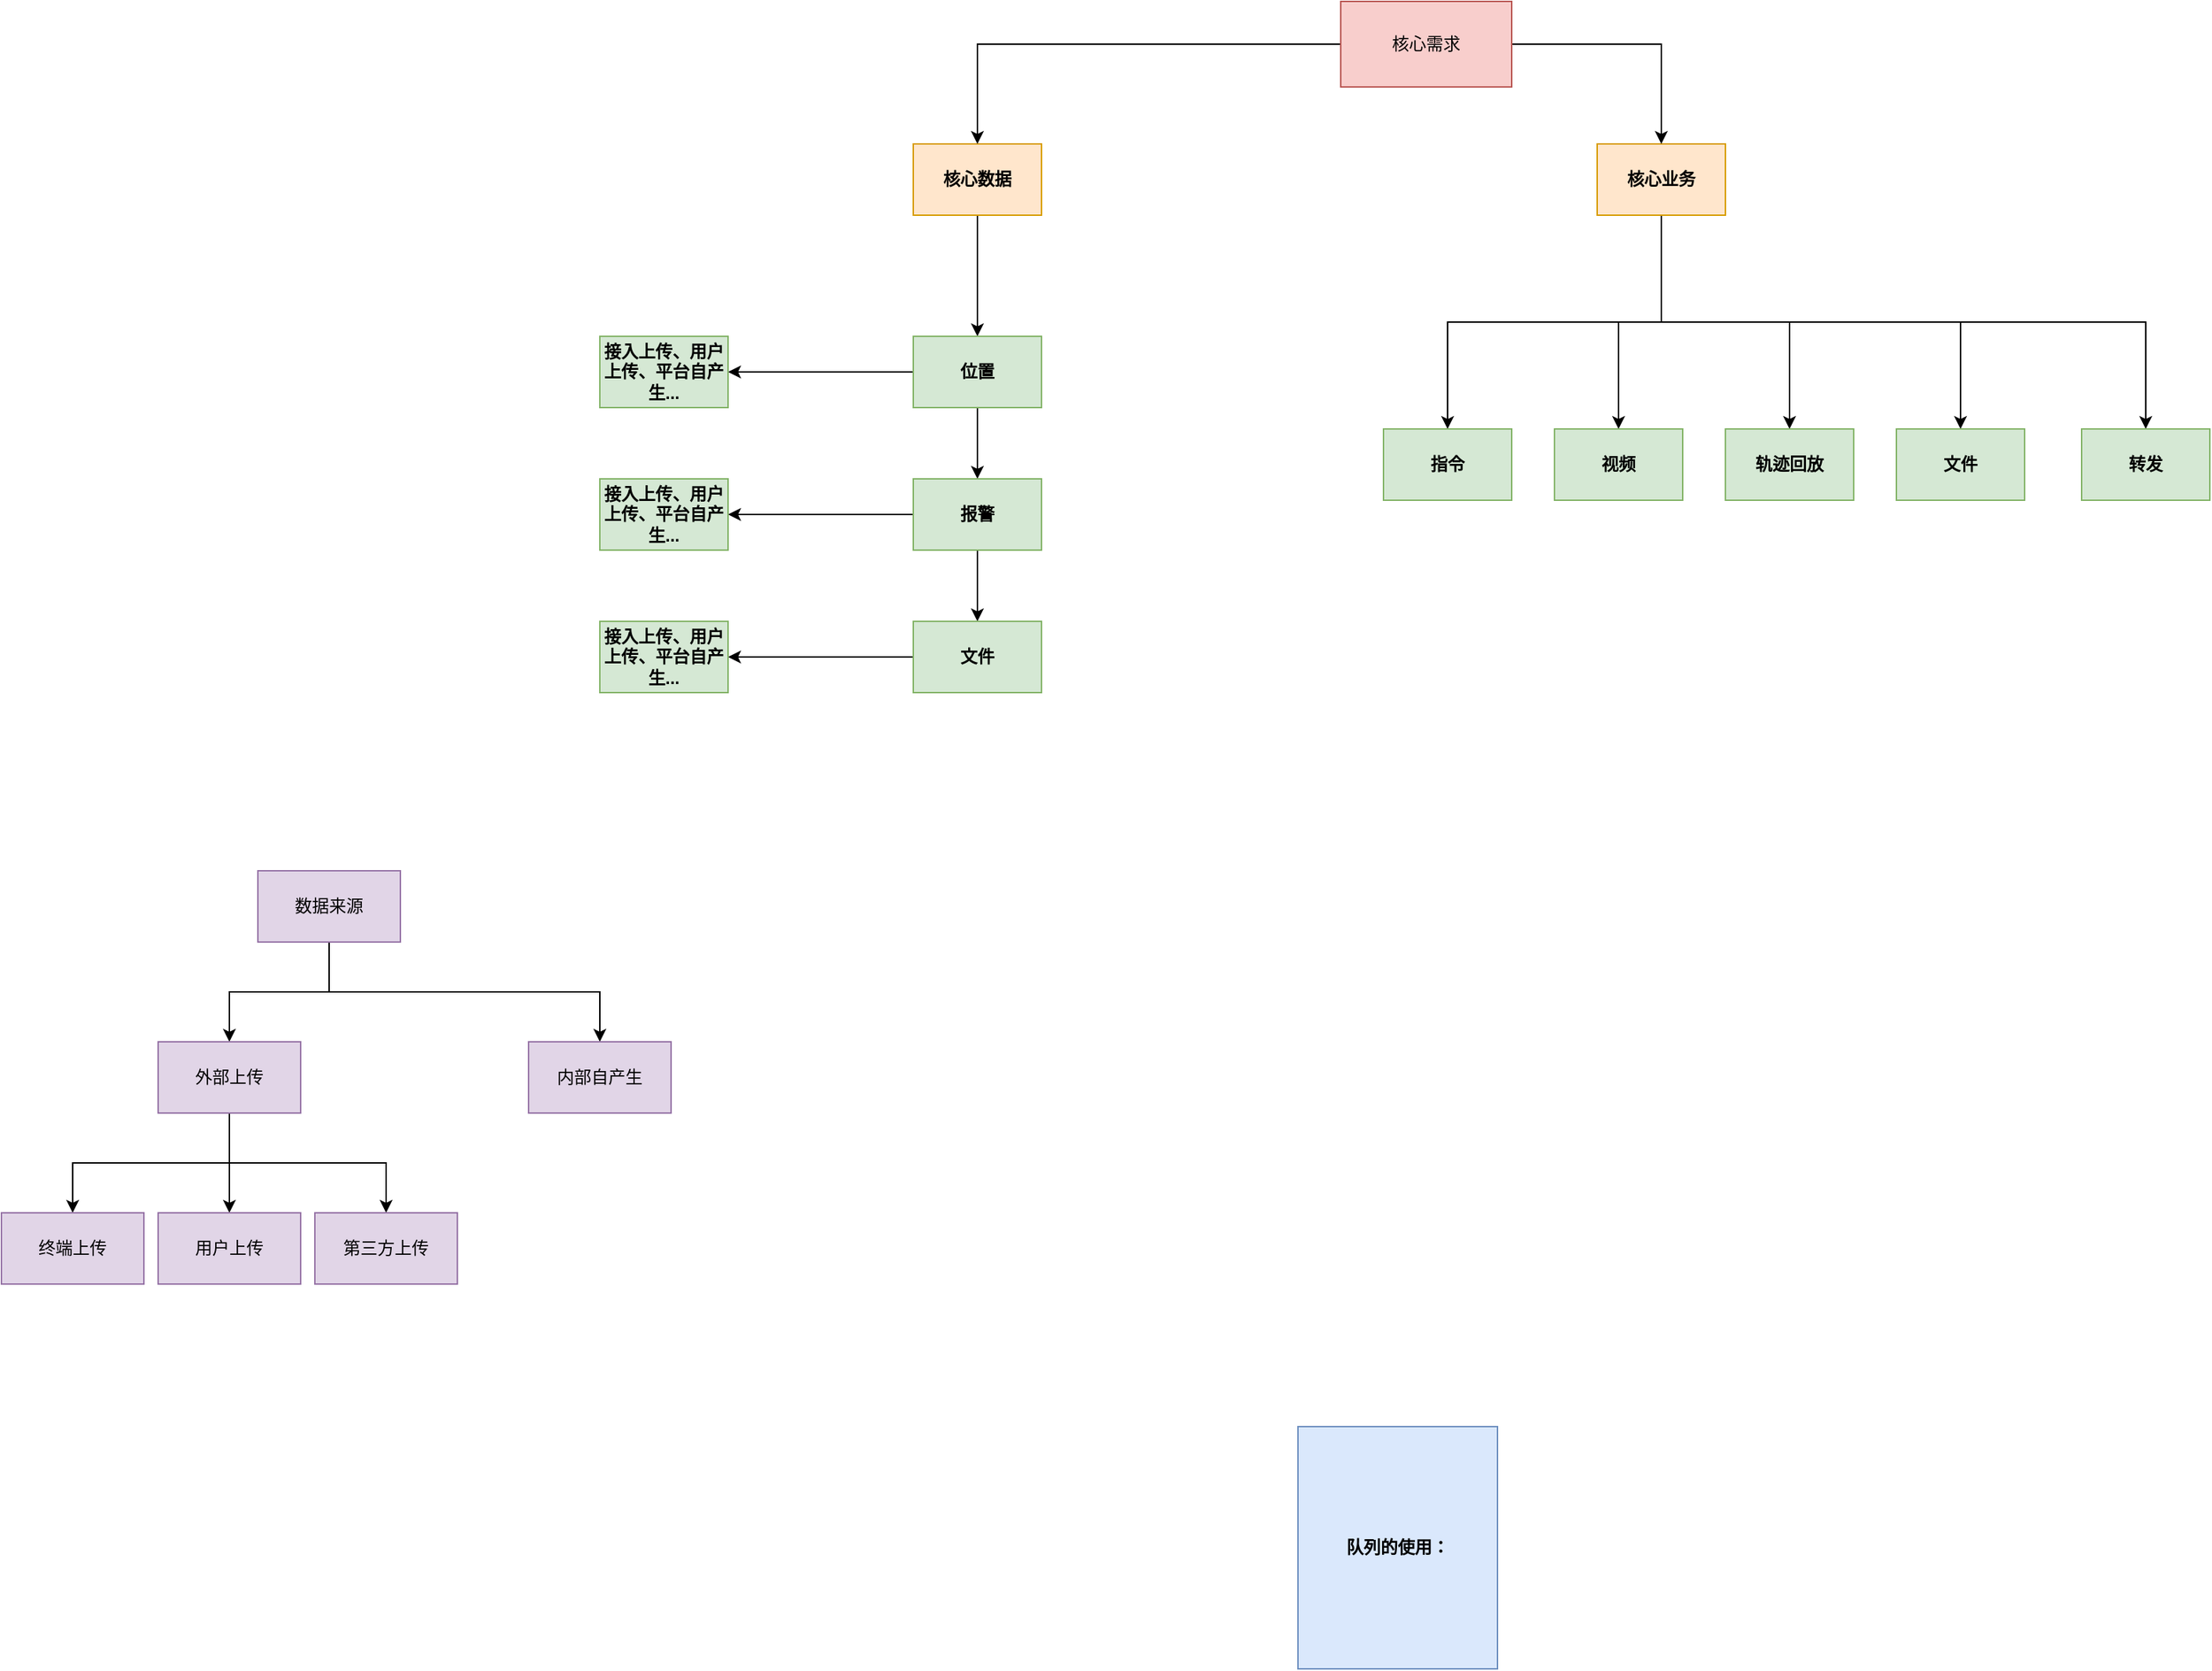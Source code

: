 <mxfile version="20.1.2" type="github">
  <diagram id="a1YMiP02obhroM_0bBU3" name="第 1 页">
    <mxGraphModel dx="2012" dy="628" grid="1" gridSize="10" guides="1" tooltips="1" connect="1" arrows="1" fold="1" page="1" pageScale="1" pageWidth="827" pageHeight="1169" math="0" shadow="0">
      <root>
        <mxCell id="0" />
        <mxCell id="1" parent="0" />
        <mxCell id="MO-1pDGfZUei4c9xiznD-2" value="队列的使用：" style="rounded=0;whiteSpace=wrap;html=1;fillColor=#dae8fc;strokeColor=#6c8ebf;fontStyle=1" vertex="1" parent="1">
          <mxGeometry x="150" y="1030" width="140" height="170" as="geometry" />
        </mxCell>
        <mxCell id="MO-1pDGfZUei4c9xiznD-5" value="" style="edgeStyle=orthogonalEdgeStyle;rounded=0;orthogonalLoop=1;jettySize=auto;html=1;" edge="1" parent="1" source="MO-1pDGfZUei4c9xiznD-3" target="MO-1pDGfZUei4c9xiznD-4">
          <mxGeometry relative="1" as="geometry" />
        </mxCell>
        <mxCell id="MO-1pDGfZUei4c9xiznD-3" value="核心数据" style="rounded=0;whiteSpace=wrap;html=1;fillColor=#ffe6cc;strokeColor=#d79b00;fontStyle=1" vertex="1" parent="1">
          <mxGeometry x="-120" y="130" width="90" height="50" as="geometry" />
        </mxCell>
        <mxCell id="MO-1pDGfZUei4c9xiznD-7" value="" style="edgeStyle=orthogonalEdgeStyle;rounded=0;orthogonalLoop=1;jettySize=auto;html=1;" edge="1" parent="1" source="MO-1pDGfZUei4c9xiznD-4" target="MO-1pDGfZUei4c9xiznD-6">
          <mxGeometry relative="1" as="geometry" />
        </mxCell>
        <mxCell id="MO-1pDGfZUei4c9xiznD-32" value="" style="edgeStyle=orthogonalEdgeStyle;rounded=0;orthogonalLoop=1;jettySize=auto;html=1;" edge="1" parent="1" source="MO-1pDGfZUei4c9xiznD-4" target="MO-1pDGfZUei4c9xiznD-31">
          <mxGeometry relative="1" as="geometry" />
        </mxCell>
        <mxCell id="MO-1pDGfZUei4c9xiznD-4" value="位置" style="rounded=0;whiteSpace=wrap;html=1;fillColor=#d5e8d4;strokeColor=#82b366;fontStyle=1" vertex="1" parent="1">
          <mxGeometry x="-120" y="265" width="90" height="50" as="geometry" />
        </mxCell>
        <mxCell id="MO-1pDGfZUei4c9xiznD-9" value="" style="edgeStyle=orthogonalEdgeStyle;rounded=0;orthogonalLoop=1;jettySize=auto;html=1;" edge="1" parent="1" source="MO-1pDGfZUei4c9xiznD-6" target="MO-1pDGfZUei4c9xiznD-8">
          <mxGeometry relative="1" as="geometry" />
        </mxCell>
        <mxCell id="MO-1pDGfZUei4c9xiznD-34" value="" style="edgeStyle=orthogonalEdgeStyle;rounded=0;orthogonalLoop=1;jettySize=auto;html=1;" edge="1" parent="1" source="MO-1pDGfZUei4c9xiznD-6" target="MO-1pDGfZUei4c9xiznD-33">
          <mxGeometry relative="1" as="geometry" />
        </mxCell>
        <mxCell id="MO-1pDGfZUei4c9xiznD-6" value="报警" style="rounded=0;whiteSpace=wrap;html=1;fillColor=#d5e8d4;strokeColor=#82b366;fontStyle=1" vertex="1" parent="1">
          <mxGeometry x="-120" y="365" width="90" height="50" as="geometry" />
        </mxCell>
        <mxCell id="MO-1pDGfZUei4c9xiznD-36" value="" style="edgeStyle=orthogonalEdgeStyle;rounded=0;orthogonalLoop=1;jettySize=auto;html=1;" edge="1" parent="1" source="MO-1pDGfZUei4c9xiznD-8" target="MO-1pDGfZUei4c9xiznD-35">
          <mxGeometry relative="1" as="geometry" />
        </mxCell>
        <mxCell id="MO-1pDGfZUei4c9xiznD-8" value="文件" style="rounded=0;whiteSpace=wrap;html=1;fillColor=#d5e8d4;strokeColor=#82b366;fontStyle=1" vertex="1" parent="1">
          <mxGeometry x="-120" y="465" width="90" height="50" as="geometry" />
        </mxCell>
        <mxCell id="MO-1pDGfZUei4c9xiznD-12" value="" style="edgeStyle=orthogonalEdgeStyle;rounded=0;orthogonalLoop=1;jettySize=auto;html=1;exitX=0.5;exitY=1;exitDx=0;exitDy=0;" edge="1" parent="1" source="MO-1pDGfZUei4c9xiznD-10" target="MO-1pDGfZUei4c9xiznD-11">
          <mxGeometry relative="1" as="geometry" />
        </mxCell>
        <mxCell id="MO-1pDGfZUei4c9xiznD-14" value="" style="edgeStyle=orthogonalEdgeStyle;rounded=0;orthogonalLoop=1;jettySize=auto;html=1;" edge="1" parent="1" source="MO-1pDGfZUei4c9xiznD-10" target="MO-1pDGfZUei4c9xiznD-13">
          <mxGeometry relative="1" as="geometry" />
        </mxCell>
        <mxCell id="MO-1pDGfZUei4c9xiznD-16" value="" style="edgeStyle=orthogonalEdgeStyle;rounded=0;orthogonalLoop=1;jettySize=auto;html=1;exitX=0.5;exitY=1;exitDx=0;exitDy=0;" edge="1" parent="1" source="MO-1pDGfZUei4c9xiznD-10" target="MO-1pDGfZUei4c9xiznD-15">
          <mxGeometry relative="1" as="geometry" />
        </mxCell>
        <mxCell id="MO-1pDGfZUei4c9xiznD-22" value="" style="edgeStyle=orthogonalEdgeStyle;rounded=0;orthogonalLoop=1;jettySize=auto;html=1;exitX=0.5;exitY=1;exitDx=0;exitDy=0;" edge="1" parent="1" source="MO-1pDGfZUei4c9xiznD-10" target="MO-1pDGfZUei4c9xiznD-21">
          <mxGeometry relative="1" as="geometry" />
        </mxCell>
        <mxCell id="MO-1pDGfZUei4c9xiznD-28" value="" style="edgeStyle=orthogonalEdgeStyle;rounded=0;orthogonalLoop=1;jettySize=auto;html=1;exitX=0.5;exitY=1;exitDx=0;exitDy=0;" edge="1" parent="1" source="MO-1pDGfZUei4c9xiznD-10" target="MO-1pDGfZUei4c9xiznD-27">
          <mxGeometry relative="1" as="geometry" />
        </mxCell>
        <mxCell id="MO-1pDGfZUei4c9xiznD-10" value="核心业务" style="rounded=0;whiteSpace=wrap;html=1;fillColor=#ffe6cc;strokeColor=#d79b00;fontStyle=1" vertex="1" parent="1">
          <mxGeometry x="360" y="130" width="90" height="50" as="geometry" />
        </mxCell>
        <mxCell id="MO-1pDGfZUei4c9xiznD-11" value="指令" style="rounded=0;whiteSpace=wrap;html=1;fillColor=#d5e8d4;strokeColor=#82b366;fontStyle=1" vertex="1" parent="1">
          <mxGeometry x="210" y="330" width="90" height="50" as="geometry" />
        </mxCell>
        <mxCell id="MO-1pDGfZUei4c9xiznD-13" value="视频" style="rounded=0;whiteSpace=wrap;html=1;fillColor=#d5e8d4;strokeColor=#82b366;fontStyle=1" vertex="1" parent="1">
          <mxGeometry x="330" y="330" width="90" height="50" as="geometry" />
        </mxCell>
        <mxCell id="MO-1pDGfZUei4c9xiznD-15" value="轨迹回放" style="rounded=0;whiteSpace=wrap;html=1;fillColor=#d5e8d4;strokeColor=#82b366;fontStyle=1" vertex="1" parent="1">
          <mxGeometry x="450" y="330" width="90" height="50" as="geometry" />
        </mxCell>
        <mxCell id="MO-1pDGfZUei4c9xiznD-21" value="文件" style="rounded=0;whiteSpace=wrap;html=1;fillColor=#d5e8d4;strokeColor=#82b366;fontStyle=1" vertex="1" parent="1">
          <mxGeometry x="570" y="330" width="90" height="50" as="geometry" />
        </mxCell>
        <mxCell id="MO-1pDGfZUei4c9xiznD-24" style="edgeStyle=orthogonalEdgeStyle;rounded=0;orthogonalLoop=1;jettySize=auto;html=1;entryX=0.5;entryY=0;entryDx=0;entryDy=0;" edge="1" parent="1" source="MO-1pDGfZUei4c9xiznD-23" target="MO-1pDGfZUei4c9xiznD-3">
          <mxGeometry relative="1" as="geometry" />
        </mxCell>
        <mxCell id="MO-1pDGfZUei4c9xiznD-25" style="edgeStyle=orthogonalEdgeStyle;rounded=0;orthogonalLoop=1;jettySize=auto;html=1;entryX=0.5;entryY=0;entryDx=0;entryDy=0;" edge="1" parent="1" source="MO-1pDGfZUei4c9xiznD-23" target="MO-1pDGfZUei4c9xiznD-10">
          <mxGeometry relative="1" as="geometry" />
        </mxCell>
        <mxCell id="MO-1pDGfZUei4c9xiznD-23" value="核心需求" style="rounded=0;whiteSpace=wrap;html=1;fillColor=#f8cecc;strokeColor=#b85450;" vertex="1" parent="1">
          <mxGeometry x="180" y="30" width="120" height="60" as="geometry" />
        </mxCell>
        <mxCell id="MO-1pDGfZUei4c9xiznD-27" value="转发" style="rounded=0;whiteSpace=wrap;html=1;fillColor=#d5e8d4;strokeColor=#82b366;fontStyle=1" vertex="1" parent="1">
          <mxGeometry x="700" y="330" width="90" height="50" as="geometry" />
        </mxCell>
        <mxCell id="MO-1pDGfZUei4c9xiznD-31" value="接入上传、用户上传、平台自产生..." style="rounded=0;whiteSpace=wrap;html=1;fillColor=#d5e8d4;strokeColor=#82b366;fontStyle=1" vertex="1" parent="1">
          <mxGeometry x="-340" y="265" width="90" height="50" as="geometry" />
        </mxCell>
        <mxCell id="MO-1pDGfZUei4c9xiznD-33" value="接入上传、用户上传、平台自产生..." style="rounded=0;whiteSpace=wrap;html=1;fillColor=#d5e8d4;strokeColor=#82b366;fontStyle=1" vertex="1" parent="1">
          <mxGeometry x="-340" y="365" width="90" height="50" as="geometry" />
        </mxCell>
        <mxCell id="MO-1pDGfZUei4c9xiznD-35" value="接入上传、用户上传、平台自产生..." style="rounded=0;whiteSpace=wrap;html=1;fillColor=#d5e8d4;strokeColor=#82b366;fontStyle=1" vertex="1" parent="1">
          <mxGeometry x="-340" y="465" width="90" height="50" as="geometry" />
        </mxCell>
        <mxCell id="MO-1pDGfZUei4c9xiznD-39" value="" style="edgeStyle=orthogonalEdgeStyle;rounded=0;orthogonalLoop=1;jettySize=auto;html=1;" edge="1" parent="1" source="MO-1pDGfZUei4c9xiznD-37" target="MO-1pDGfZUei4c9xiznD-38">
          <mxGeometry relative="1" as="geometry" />
        </mxCell>
        <mxCell id="MO-1pDGfZUei4c9xiznD-41" value="" style="edgeStyle=orthogonalEdgeStyle;rounded=0;orthogonalLoop=1;jettySize=auto;html=1;exitX=0.5;exitY=1;exitDx=0;exitDy=0;" edge="1" parent="1" source="MO-1pDGfZUei4c9xiznD-37" target="MO-1pDGfZUei4c9xiznD-40">
          <mxGeometry relative="1" as="geometry" />
        </mxCell>
        <mxCell id="MO-1pDGfZUei4c9xiznD-37" value="数据来源" style="rounded=0;whiteSpace=wrap;html=1;fillColor=#e1d5e7;strokeColor=#9673a6;" vertex="1" parent="1">
          <mxGeometry x="-580" y="640" width="100" height="50" as="geometry" />
        </mxCell>
        <mxCell id="MO-1pDGfZUei4c9xiznD-43" value="" style="edgeStyle=orthogonalEdgeStyle;rounded=0;orthogonalLoop=1;jettySize=auto;html=1;exitX=0.5;exitY=1;exitDx=0;exitDy=0;" edge="1" parent="1" source="MO-1pDGfZUei4c9xiznD-38" target="MO-1pDGfZUei4c9xiznD-42">
          <mxGeometry relative="1" as="geometry" />
        </mxCell>
        <mxCell id="MO-1pDGfZUei4c9xiznD-45" value="" style="edgeStyle=orthogonalEdgeStyle;rounded=0;orthogonalLoop=1;jettySize=auto;html=1;" edge="1" parent="1" source="MO-1pDGfZUei4c9xiznD-38" target="MO-1pDGfZUei4c9xiznD-44">
          <mxGeometry relative="1" as="geometry" />
        </mxCell>
        <mxCell id="MO-1pDGfZUei4c9xiznD-47" value="" style="edgeStyle=orthogonalEdgeStyle;rounded=0;orthogonalLoop=1;jettySize=auto;html=1;exitX=0.5;exitY=1;exitDx=0;exitDy=0;" edge="1" parent="1" source="MO-1pDGfZUei4c9xiznD-38" target="MO-1pDGfZUei4c9xiznD-46">
          <mxGeometry relative="1" as="geometry" />
        </mxCell>
        <mxCell id="MO-1pDGfZUei4c9xiznD-38" value="外部上传" style="rounded=0;whiteSpace=wrap;html=1;fillColor=#e1d5e7;strokeColor=#9673a6;" vertex="1" parent="1">
          <mxGeometry x="-650" y="760" width="100" height="50" as="geometry" />
        </mxCell>
        <mxCell id="MO-1pDGfZUei4c9xiznD-40" value="内部自产生" style="rounded=0;whiteSpace=wrap;html=1;fillColor=#e1d5e7;strokeColor=#9673a6;" vertex="1" parent="1">
          <mxGeometry x="-390" y="760" width="100" height="50" as="geometry" />
        </mxCell>
        <mxCell id="MO-1pDGfZUei4c9xiznD-42" value="终端上传" style="rounded=0;whiteSpace=wrap;html=1;fillColor=#e1d5e7;strokeColor=#9673a6;" vertex="1" parent="1">
          <mxGeometry x="-760" y="880" width="100" height="50" as="geometry" />
        </mxCell>
        <mxCell id="MO-1pDGfZUei4c9xiznD-44" value="用户上传" style="rounded=0;whiteSpace=wrap;html=1;fillColor=#e1d5e7;strokeColor=#9673a6;" vertex="1" parent="1">
          <mxGeometry x="-650" y="880" width="100" height="50" as="geometry" />
        </mxCell>
        <mxCell id="MO-1pDGfZUei4c9xiznD-46" value="第三方上传" style="rounded=0;whiteSpace=wrap;html=1;fillColor=#e1d5e7;strokeColor=#9673a6;" vertex="1" parent="1">
          <mxGeometry x="-540" y="880" width="100" height="50" as="geometry" />
        </mxCell>
      </root>
    </mxGraphModel>
  </diagram>
</mxfile>
